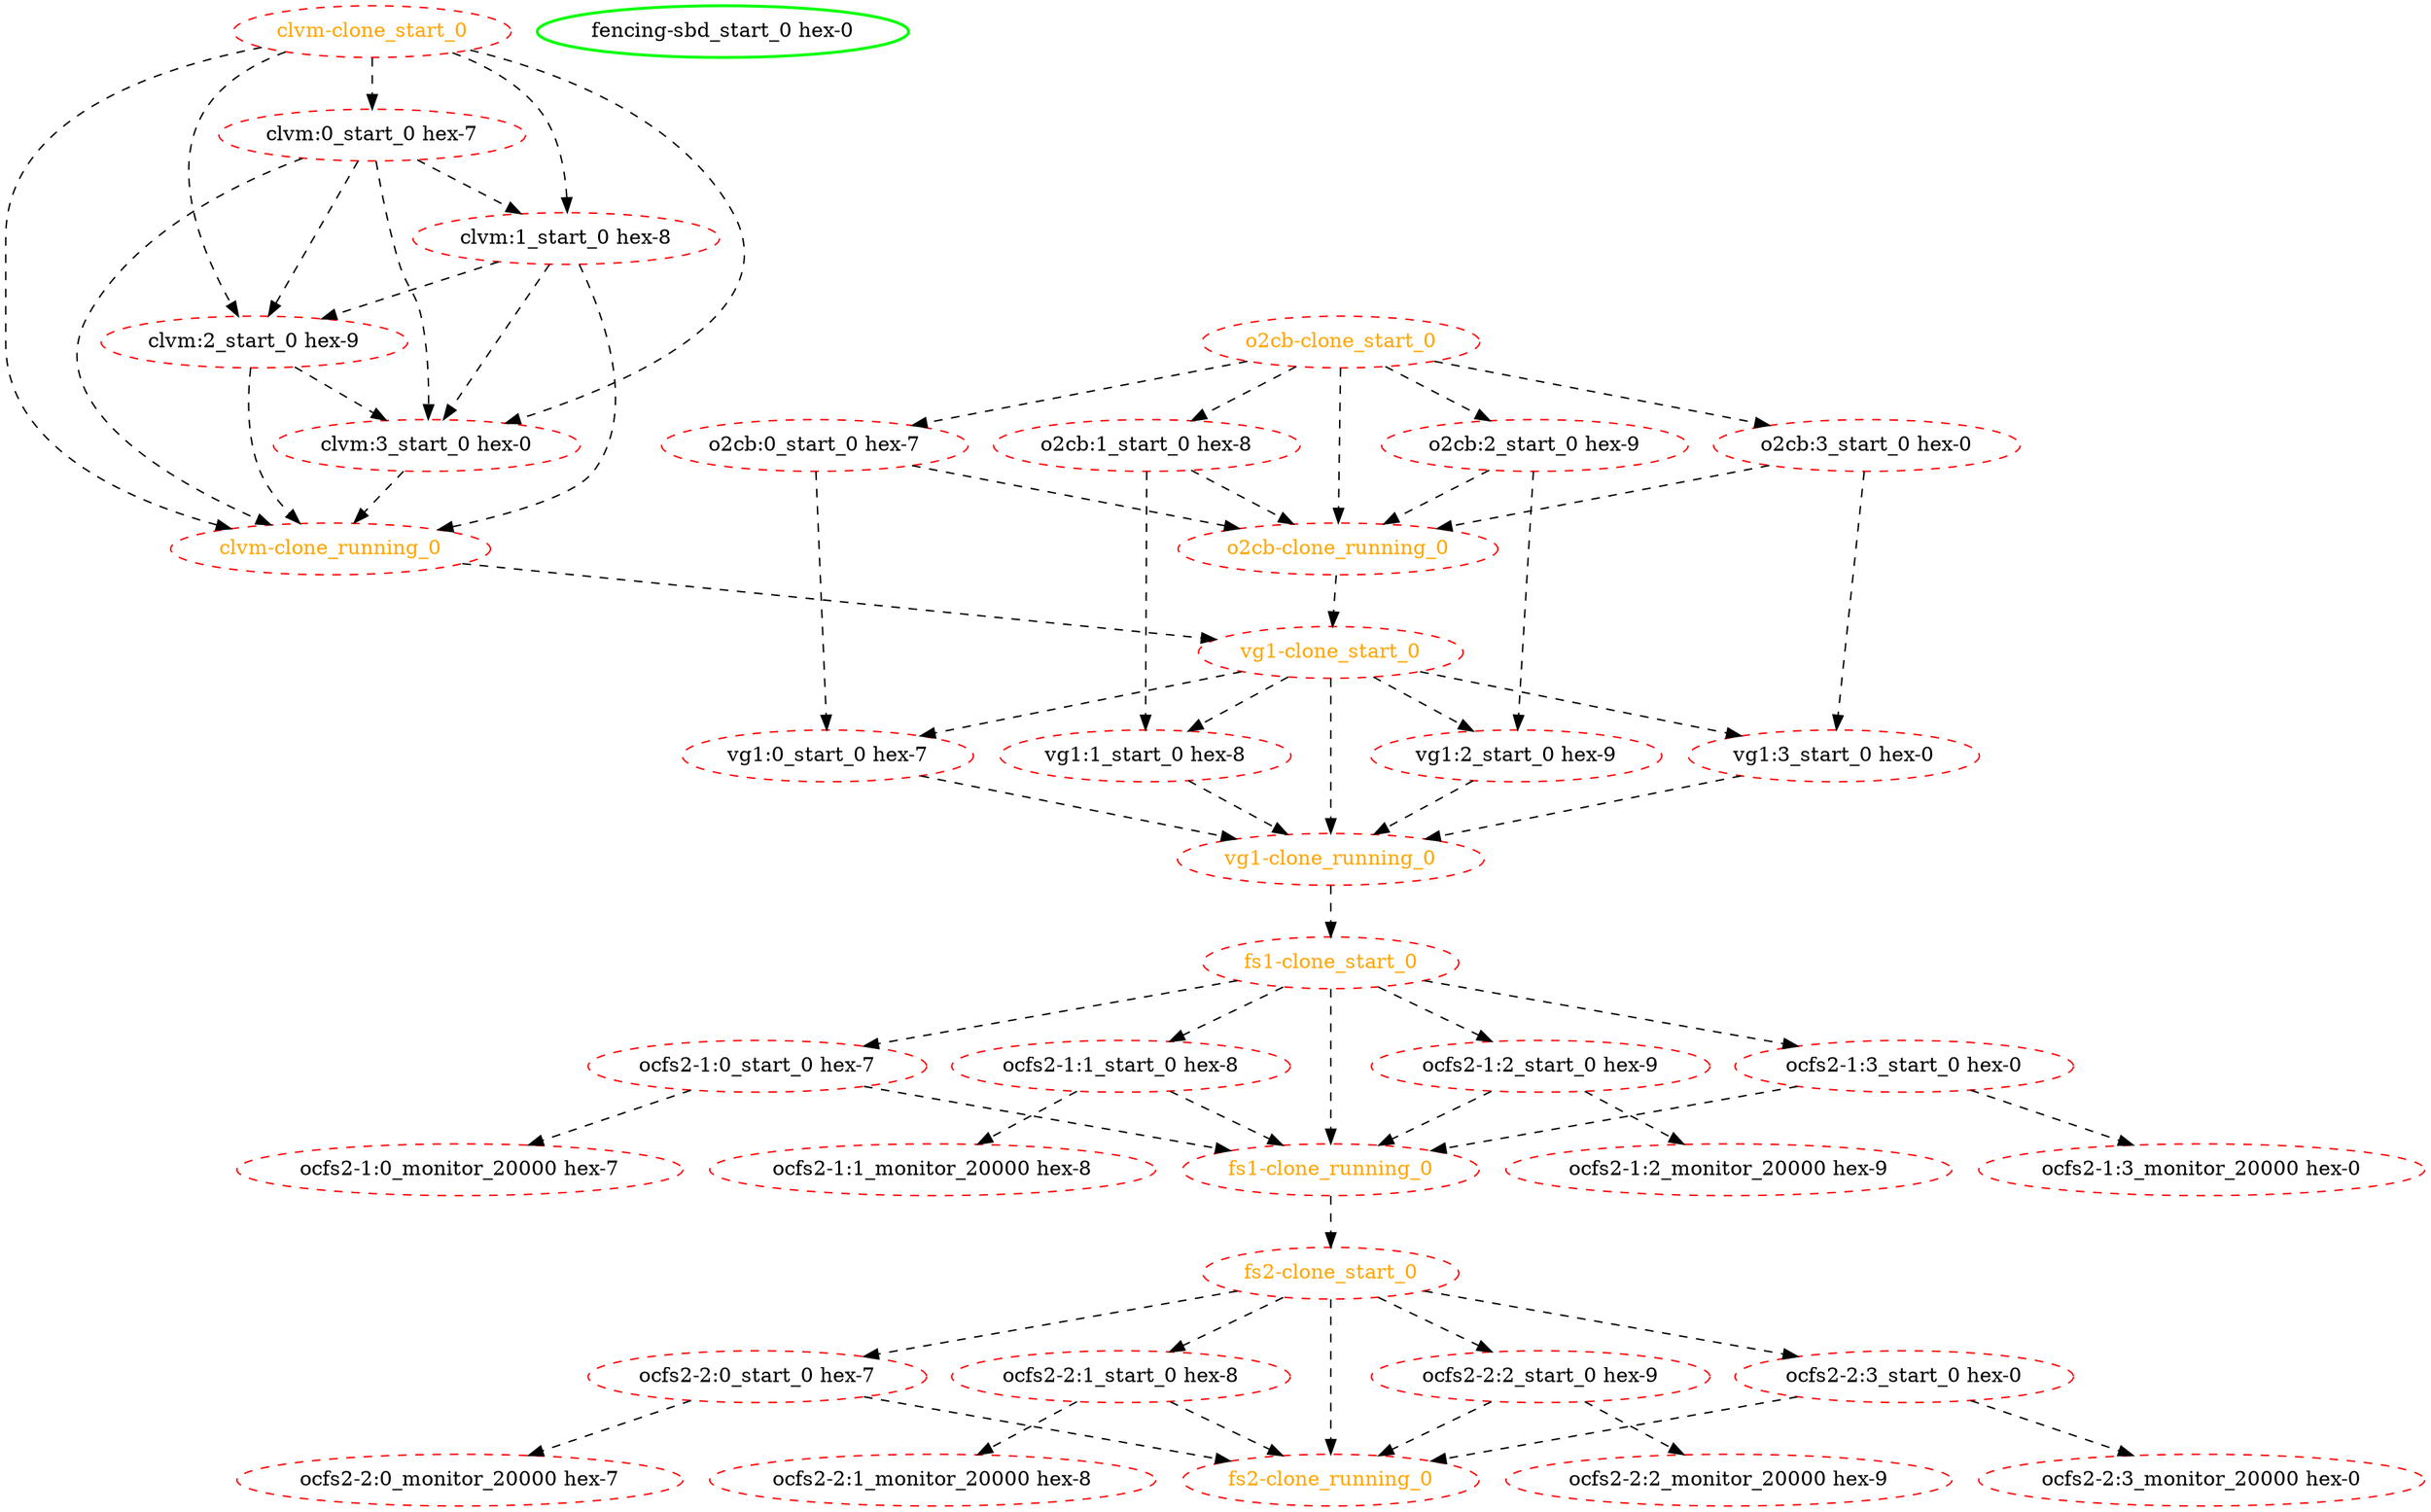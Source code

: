  digraph "g" {
"clvm-clone_running_0" -> "vg1-clone_start_0" [ style = dashed]
"clvm-clone_running_0" [ style=dashed color="red" fontcolor="orange"]
"clvm-clone_start_0" -> "clvm-clone_running_0" [ style = dashed]
"clvm-clone_start_0" -> "clvm:0_start_0 hex-7" [ style = dashed]
"clvm-clone_start_0" -> "clvm:1_start_0 hex-8" [ style = dashed]
"clvm-clone_start_0" -> "clvm:2_start_0 hex-9" [ style = dashed]
"clvm-clone_start_0" -> "clvm:3_start_0 hex-0" [ style = dashed]
"clvm-clone_start_0" [ style=dashed color="red" fontcolor="orange"]
"clvm:0_start_0 hex-7" -> "clvm-clone_running_0" [ style = dashed]
"clvm:0_start_0 hex-7" -> "clvm:1_start_0 hex-8" [ style = dashed]
"clvm:0_start_0 hex-7" -> "clvm:2_start_0 hex-9" [ style = dashed]
"clvm:0_start_0 hex-7" -> "clvm:3_start_0 hex-0" [ style = dashed]
"clvm:0_start_0 hex-7" [ style=dashed color="red" fontcolor="black"]
"clvm:1_start_0 hex-8" -> "clvm-clone_running_0" [ style = dashed]
"clvm:1_start_0 hex-8" -> "clvm:2_start_0 hex-9" [ style = dashed]
"clvm:1_start_0 hex-8" -> "clvm:3_start_0 hex-0" [ style = dashed]
"clvm:1_start_0 hex-8" [ style=dashed color="red" fontcolor="black"]
"clvm:2_start_0 hex-9" -> "clvm-clone_running_0" [ style = dashed]
"clvm:2_start_0 hex-9" -> "clvm:3_start_0 hex-0" [ style = dashed]
"clvm:2_start_0 hex-9" [ style=dashed color="red" fontcolor="black"]
"clvm:3_start_0 hex-0" -> "clvm-clone_running_0" [ style = dashed]
"clvm:3_start_0 hex-0" [ style=dashed color="red" fontcolor="black"]
"fencing-sbd_start_0 hex-0" [ style=bold color="green" fontcolor="black"]
"fs1-clone_running_0" -> "fs2-clone_start_0" [ style = dashed]
"fs1-clone_running_0" [ style=dashed color="red" fontcolor="orange"]
"fs1-clone_start_0" -> "fs1-clone_running_0" [ style = dashed]
"fs1-clone_start_0" -> "ocfs2-1:0_start_0 hex-7" [ style = dashed]
"fs1-clone_start_0" -> "ocfs2-1:1_start_0 hex-8" [ style = dashed]
"fs1-clone_start_0" -> "ocfs2-1:2_start_0 hex-9" [ style = dashed]
"fs1-clone_start_0" -> "ocfs2-1:3_start_0 hex-0" [ style = dashed]
"fs1-clone_start_0" [ style=dashed color="red" fontcolor="orange"]
"fs2-clone_running_0" [ style=dashed color="red" fontcolor="orange"]
"fs2-clone_start_0" -> "fs2-clone_running_0" [ style = dashed]
"fs2-clone_start_0" -> "ocfs2-2:0_start_0 hex-7" [ style = dashed]
"fs2-clone_start_0" -> "ocfs2-2:1_start_0 hex-8" [ style = dashed]
"fs2-clone_start_0" -> "ocfs2-2:2_start_0 hex-9" [ style = dashed]
"fs2-clone_start_0" -> "ocfs2-2:3_start_0 hex-0" [ style = dashed]
"fs2-clone_start_0" [ style=dashed color="red" fontcolor="orange"]
"o2cb-clone_running_0" -> "vg1-clone_start_0" [ style = dashed]
"o2cb-clone_running_0" [ style=dashed color="red" fontcolor="orange"]
"o2cb-clone_start_0" -> "o2cb-clone_running_0" [ style = dashed]
"o2cb-clone_start_0" -> "o2cb:0_start_0 hex-7" [ style = dashed]
"o2cb-clone_start_0" -> "o2cb:1_start_0 hex-8" [ style = dashed]
"o2cb-clone_start_0" -> "o2cb:2_start_0 hex-9" [ style = dashed]
"o2cb-clone_start_0" -> "o2cb:3_start_0 hex-0" [ style = dashed]
"o2cb-clone_start_0" [ style=dashed color="red" fontcolor="orange"]
"o2cb:0_start_0 hex-7" -> "o2cb-clone_running_0" [ style = dashed]
"o2cb:0_start_0 hex-7" -> "vg1:0_start_0 hex-7" [ style = dashed]
"o2cb:0_start_0 hex-7" [ style=dashed color="red" fontcolor="black"]
"o2cb:1_start_0 hex-8" -> "o2cb-clone_running_0" [ style = dashed]
"o2cb:1_start_0 hex-8" -> "vg1:1_start_0 hex-8" [ style = dashed]
"o2cb:1_start_0 hex-8" [ style=dashed color="red" fontcolor="black"]
"o2cb:2_start_0 hex-9" -> "o2cb-clone_running_0" [ style = dashed]
"o2cb:2_start_0 hex-9" -> "vg1:2_start_0 hex-9" [ style = dashed]
"o2cb:2_start_0 hex-9" [ style=dashed color="red" fontcolor="black"]
"o2cb:3_start_0 hex-0" -> "o2cb-clone_running_0" [ style = dashed]
"o2cb:3_start_0 hex-0" -> "vg1:3_start_0 hex-0" [ style = dashed]
"o2cb:3_start_0 hex-0" [ style=dashed color="red" fontcolor="black"]
"ocfs2-1:0_monitor_20000 hex-7" [ style=dashed color="red" fontcolor="black"]
"ocfs2-1:0_start_0 hex-7" -> "fs1-clone_running_0" [ style = dashed]
"ocfs2-1:0_start_0 hex-7" -> "ocfs2-1:0_monitor_20000 hex-7" [ style = dashed]
"ocfs2-1:0_start_0 hex-7" [ style=dashed color="red" fontcolor="black"]
"ocfs2-1:1_monitor_20000 hex-8" [ style=dashed color="red" fontcolor="black"]
"ocfs2-1:1_start_0 hex-8" -> "fs1-clone_running_0" [ style = dashed]
"ocfs2-1:1_start_0 hex-8" -> "ocfs2-1:1_monitor_20000 hex-8" [ style = dashed]
"ocfs2-1:1_start_0 hex-8" [ style=dashed color="red" fontcolor="black"]
"ocfs2-1:2_monitor_20000 hex-9" [ style=dashed color="red" fontcolor="black"]
"ocfs2-1:2_start_0 hex-9" -> "fs1-clone_running_0" [ style = dashed]
"ocfs2-1:2_start_0 hex-9" -> "ocfs2-1:2_monitor_20000 hex-9" [ style = dashed]
"ocfs2-1:2_start_0 hex-9" [ style=dashed color="red" fontcolor="black"]
"ocfs2-1:3_monitor_20000 hex-0" [ style=dashed color="red" fontcolor="black"]
"ocfs2-1:3_start_0 hex-0" -> "fs1-clone_running_0" [ style = dashed]
"ocfs2-1:3_start_0 hex-0" -> "ocfs2-1:3_monitor_20000 hex-0" [ style = dashed]
"ocfs2-1:3_start_0 hex-0" [ style=dashed color="red" fontcolor="black"]
"ocfs2-2:0_monitor_20000 hex-7" [ style=dashed color="red" fontcolor="black"]
"ocfs2-2:0_start_0 hex-7" -> "fs2-clone_running_0" [ style = dashed]
"ocfs2-2:0_start_0 hex-7" -> "ocfs2-2:0_monitor_20000 hex-7" [ style = dashed]
"ocfs2-2:0_start_0 hex-7" [ style=dashed color="red" fontcolor="black"]
"ocfs2-2:1_monitor_20000 hex-8" [ style=dashed color="red" fontcolor="black"]
"ocfs2-2:1_start_0 hex-8" -> "fs2-clone_running_0" [ style = dashed]
"ocfs2-2:1_start_0 hex-8" -> "ocfs2-2:1_monitor_20000 hex-8" [ style = dashed]
"ocfs2-2:1_start_0 hex-8" [ style=dashed color="red" fontcolor="black"]
"ocfs2-2:2_monitor_20000 hex-9" [ style=dashed color="red" fontcolor="black"]
"ocfs2-2:2_start_0 hex-9" -> "fs2-clone_running_0" [ style = dashed]
"ocfs2-2:2_start_0 hex-9" -> "ocfs2-2:2_monitor_20000 hex-9" [ style = dashed]
"ocfs2-2:2_start_0 hex-9" [ style=dashed color="red" fontcolor="black"]
"ocfs2-2:3_monitor_20000 hex-0" [ style=dashed color="red" fontcolor="black"]
"ocfs2-2:3_start_0 hex-0" -> "fs2-clone_running_0" [ style = dashed]
"ocfs2-2:3_start_0 hex-0" -> "ocfs2-2:3_monitor_20000 hex-0" [ style = dashed]
"ocfs2-2:3_start_0 hex-0" [ style=dashed color="red" fontcolor="black"]
"vg1-clone_running_0" -> "fs1-clone_start_0" [ style = dashed]
"vg1-clone_running_0" [ style=dashed color="red" fontcolor="orange"]
"vg1-clone_start_0" -> "vg1-clone_running_0" [ style = dashed]
"vg1-clone_start_0" -> "vg1:0_start_0 hex-7" [ style = dashed]
"vg1-clone_start_0" -> "vg1:1_start_0 hex-8" [ style = dashed]
"vg1-clone_start_0" -> "vg1:2_start_0 hex-9" [ style = dashed]
"vg1-clone_start_0" -> "vg1:3_start_0 hex-0" [ style = dashed]
"vg1-clone_start_0" [ style=dashed color="red" fontcolor="orange"]
"vg1:0_start_0 hex-7" -> "vg1-clone_running_0" [ style = dashed]
"vg1:0_start_0 hex-7" [ style=dashed color="red" fontcolor="black"]
"vg1:1_start_0 hex-8" -> "vg1-clone_running_0" [ style = dashed]
"vg1:1_start_0 hex-8" [ style=dashed color="red" fontcolor="black"]
"vg1:2_start_0 hex-9" -> "vg1-clone_running_0" [ style = dashed]
"vg1:2_start_0 hex-9" [ style=dashed color="red" fontcolor="black"]
"vg1:3_start_0 hex-0" -> "vg1-clone_running_0" [ style = dashed]
"vg1:3_start_0 hex-0" [ style=dashed color="red" fontcolor="black"]
}
